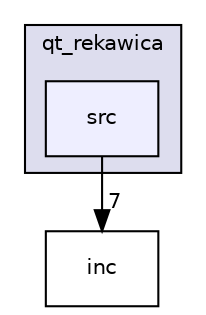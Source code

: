 digraph "/home/rexlu/studia/prog/Rekawica/qt_rekawica/qt_rekawica/src" {
  compound=true
  node [ fontsize="10", fontname="Helvetica"];
  edge [ labelfontsize="10", labelfontname="Helvetica"];
  subgraph clusterdir_c964003ffbe08cabae5ddef5f6f66158 {
    graph [ bgcolor="#ddddee", pencolor="black", label="qt_rekawica" fontname="Helvetica", fontsize="10", URL="dir_c964003ffbe08cabae5ddef5f6f66158.html"]
  dir_f82189115e11ce25cdc5dc59075f7e7c [shape=box, label="src", style="filled", fillcolor="#eeeeff", pencolor="black", URL="dir_f82189115e11ce25cdc5dc59075f7e7c.html"];
  }
  dir_7bbece5c158832e47e22443ca5798bb0 [shape=box label="inc" URL="dir_7bbece5c158832e47e22443ca5798bb0.html"];
  dir_f82189115e11ce25cdc5dc59075f7e7c->dir_7bbece5c158832e47e22443ca5798bb0 [headlabel="7", labeldistance=1.5 headhref="dir_000002_000001.html"];
}
